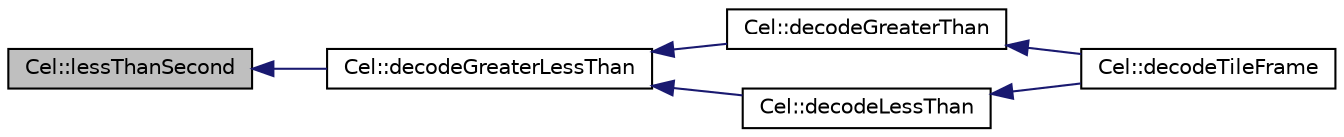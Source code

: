 digraph G
{
  edge [fontname="Helvetica",fontsize="10",labelfontname="Helvetica",labelfontsize="10"];
  node [fontname="Helvetica",fontsize="10",shape=record];
  rankdir="LR";
  Node1 [label="Cel::lessThanSecond",height=0.2,width=0.4,color="black", fillcolor="grey75", style="filled" fontcolor="black"];
  Node1 -> Node2 [dir="back",color="midnightblue",fontsize="10",style="solid",fontname="Helvetica"];
  Node2 [label="Cel::decodeGreaterLessThan",height=0.2,width=0.4,color="black", fillcolor="white", style="filled",URL="$namespace_cel.html#ad07fe4f9fafb5f75587121217d527a8e"];
  Node2 -> Node3 [dir="back",color="midnightblue",fontsize="10",style="solid",fontname="Helvetica"];
  Node3 [label="Cel::decodeGreaterThan",height=0.2,width=0.4,color="black", fillcolor="white", style="filled",URL="$namespace_cel.html#a378afc15133ba4096dbc24563bc87bb0"];
  Node3 -> Node4 [dir="back",color="midnightblue",fontsize="10",style="solid",fontname="Helvetica"];
  Node4 [label="Cel::decodeTileFrame",height=0.2,width=0.4,color="black", fillcolor="white", style="filled",URL="$namespace_cel.html#a5b636b6b8aecb4224673830e3b554a49"];
  Node2 -> Node5 [dir="back",color="midnightblue",fontsize="10",style="solid",fontname="Helvetica"];
  Node5 [label="Cel::decodeLessThan",height=0.2,width=0.4,color="black", fillcolor="white", style="filled",URL="$namespace_cel.html#a10fe8aca0cfb889447cf209ccad57a32"];
  Node5 -> Node4 [dir="back",color="midnightblue",fontsize="10",style="solid",fontname="Helvetica"];
}
